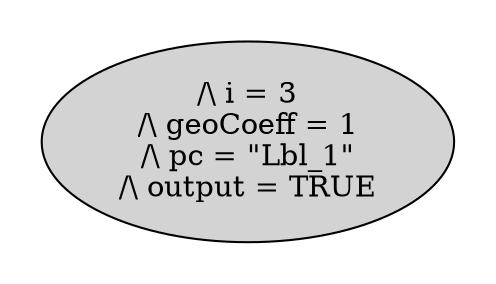strict digraph DiskGraph {
edge [colorscheme="paired12"]
nodesep=0.35;
subgraph cluster_graph {
color="white";
-6773062682623102774 [label="/\\ i = 3\n/\\ geoCoeff = 1\n/\\ pc = \"Lbl_1\"\n/\\ output = TRUE",style = filled]
{rank = same; -6773062682623102774;}
}
}
